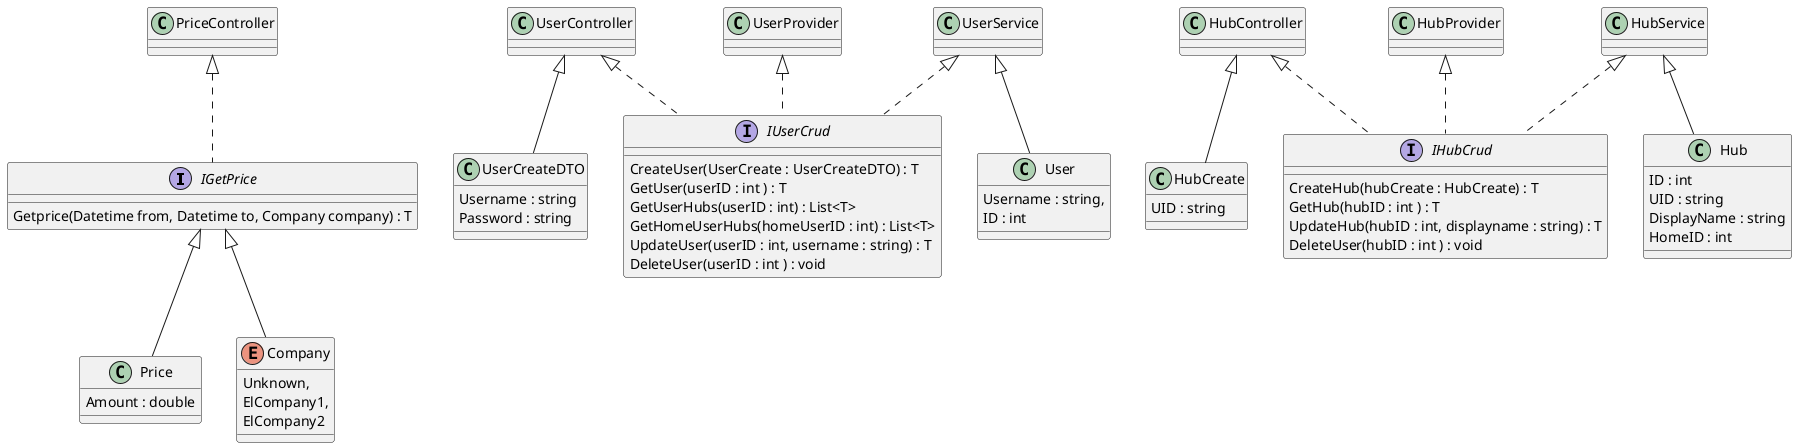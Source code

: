 @startuml API

interface IGetPrice
{
    Getprice(Datetime from, Datetime to, Company company) : T
}

class PriceController 
{

}

class Price
{
    Amount : double
}

enum Company{
    Unknown,
    ElCompany1,
    ElCompany2
}

interface IUserCrud
{
    CreateUser(UserCreate : UserCreateDTO) : T  
    GetUser(userID : int ) : T
    GetUserHubs(userID : int) : List<T>
    GetHomeUserHubs(homeUserID : int) : List<T>
    UpdateUser(userID : int, username : string) : T
    DeleteUser(userID : int ) : void
}

class UserController
{

}

class UserService
{

}

class UserCreateDTO
{
    Username : string
    Password : string
}

class User
{
    Username : string,
    ID : int
}


interface IHubCrud
{
    CreateHub(hubCreate : HubCreate) : T  
    GetHub(hubID : int ) : T
    UpdateHub(hubID : int, displayname : string) : T
    DeleteUser(hubID : int ) : void
}

class HubController
{

}

class HubService
{

}

class HubProvider
{

}

class HubCreate
{
    UID : string
}

class Hub
{
    ID : int
    UID : string
    DisplayName : string
    HomeID : int
}

PriceController <|.. IGetPrice
IGetPrice <|-- Price
IGetPrice <|-- Company

UserController <|.. IUserCrud
UserService <|.. IUserCrud
UserProvider <|.. IUserCrud
UserService <|-- User
UserController <|-- UserCreateDTO


HubController <|.. IHubCrud
HubService <|.. IHubCrud
HubProvider <|.. IHubCrud
HubService <|-- Hub
HubController <|-- HubCreate

@enduml
